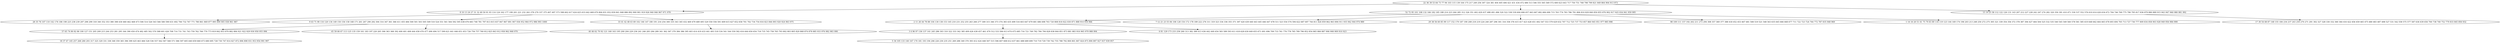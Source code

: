 digraph true_tree {
	"0" -> "1"
	"1" -> "2"
	"1" -> "3"
	"0" -> "4"
	"4" -> "5"
	"5" -> "6"
	"3" -> "7"
	"7" -> "8"
	"4" -> "9"
	"1" -> "10"
	"0" -> "11"
	"3" -> "12"
	"4" -> "13"
	"10" -> "14"
	"5" -> "15"
	"4" -> "16"
	"11" -> "17"
	"4" -> "18"
	"6" -> "19"
	"0" [label="22 36 39 53 64 73 77 94 103 115 139 164 175 217 249 256 307 324 381 404 405 406 421 431 434 472 486 513 546 555 565 569 572 600 623 643 717 750 751 768 798 799 821 849 864 904 913 973"];
	"1" [label="8 10 13 24 27 31 32 49 50 91 93 114 124 162 177 199 201 221 232 262 278 279 337 375 407 497 573 598 602 617 624 625 633 642 669 670 804 831 832 839 841 848 886 892 900 901 919 926 940 946 967 971 978"];
	"2" [label="28 35 76 107 110 142 176 186 198 225 238 239 297 298 299 318 340 352 353 380 398 430 460 462 468 473 506 514 526 543 566 580 590 631 692 706 732 767 771 780 861 869 877 895 899 905 938 961 987"];
	"3" [label="9 43 71 90 116 120 134 149 150 156 158 168 171 261 267 290 292 304 314 347 361 366 411 455 484 500 501 503 505 509 510 524 551 561 564 592 595 638 676 683 748 781 797 813 815 837 847 867 891 907 936 952 964 972 986 993 1000"];
	"4" [label="52 72 95 101 108 132 166 182 185 188 214 223 264 285 312 326 351 402 429 437 488 491 496 520 522 538 539 604 606 657 663 667 682 684 690 715 763 774 783 786 791 806 810 829 840 850 855 876 902 917 925 934 941 959 995"];
	"5" [label="2 11 26 44 78 88 104 130 138 153 165 210 231 252 255 263 266 277 309 315 346 373 374 383 435 499 516 603 647 679 681 686 698 703 720 808 818 822 830 871 888 914 918 966"];
	"6" [label="3 4 96 97 136 137 141 245 286 303 310 322 333 342 385 409 426 438 457 461 470 512 533 584 613 674 675 685 716 721 749 782 784 794 828 838 844 851 873 881 883 916 965 979 988 994"];
	"7" [label="57 65 74 80 82 86 100 127 151 205 209 215 244 253 281 295 344 390 450 474 482 485 502 570 588 601 626 708 714 731 741 743 759 762 766 770 773 819 842 853 870 882 884 921 922 929 930 950 955 996"];
	"8" [label="18 37 47 145 257 268 280 293 317 325 329 331 338 348 359 365 396 399 425 463 466 528 536 557 562 567 568 571 586 597 605 640 659 660 673 680 695 728 730 747 814 827 872 896 898 931 953 954 991 997"];
	"9" [label="7 12 21 23 55 84 106 128 154 172 178 189 222 276 311 319 323 334 336 355 371 397 420 439 440 443 445 446 447 478 511 523 554 574 594 622 687 697 744 811 826 859 862 863 894 911 935 942 944 974 989"];
	"10" [label="33 41 42 48 63 69 102 146 147 180 191 216 254 300 335 343 345 432 469 479 489 495 529 550 556 591 609 615 627 652 658 701 702 734 754 816 823 846 893 920 924 963 975"];
	"11" [label="15 19 25 58 112 122 126 131 143 207 212 227 228 242 247 274 282 320 350 391 410 471 530 537 552 576 610 614 620 634 672 704 746 769 775 790 795 817 836 879 880 889 915 943 947 960 980 981 992"];
	"12" [label="45 59 66 67 113 125 135 159 161 183 197 220 265 306 363 368 392 400 401 408 444 458 476 477 490 494 517 599 621 641 646 651 653 726 756 757 760 812 825 843 912 958 962 968 970"];
	"13" [label="29 38 56 60 85 99 117 152 179 187 190 208 218 219 224 240 287 296 301 316 358 376 415 417 423 428 451 492 547 553 579 629 632 707 712 725 737 753 857 860 945 951 977 985 998"];
	"14" [label="40 46 62 70 92 121 160 163 195 200 204 229 236 241 246 283 284 289 341 362 367 379 384 386 395 403 414 419 433 441 493 518 534 541 544 559 582 616 644 650 654 718 735 745 758 765 793 802 803 805 820 868 874 878 885 933 976 982 983 990"];
	"15" [label="6 81 129 173 233 258 260 313 382 389 413 436 442 449 454 583 589 593 611 618 628 630 649 655 671 691 696 709 733 761 776 778 785 789 796 852 854 865 866 887 906 908 909 910 923"];
	"16" [label="98 109 111 157 192 202 211 273 294 308 357 369 377 388 418 452 453 467 481 508 519 521 548 563 635 645 666 668 677 711 722 723 724 764 772 787 835 948 969"];
	"17" [label="17 30 54 68 87 148 155 184 234 237 243 259 270 271 291 302 327 328 330 332 360 364 416 422 456 459 465 475 480 483 487 498 527 531 542 558 575 577 587 636 639 656 700 738 740 752 779 833 845 856 932"];
	"18" [label="1 14 16 20 51 61 75 79 83 89 118 119 123 144 169 174 196 203 213 248 250 272 275 305 321 339 354 356 372 378 387 394 427 464 504 525 532 535 540 545 549 560 578 581 585 619 648 662 664 665 678 693 694 705 713 727 736 777 809 834 858 903 928 949 956 984 999"];
	"19" [label="5 34 105 133 140 167 170 181 193 194 206 226 230 235 251 269 288 349 370 393 412 424 448 507 515 596 607 608 612 637 661 688 689 699 710 719 729 739 742 755 788 792 800 801 807 824 875 890 897 927 937 939 957"];
}
